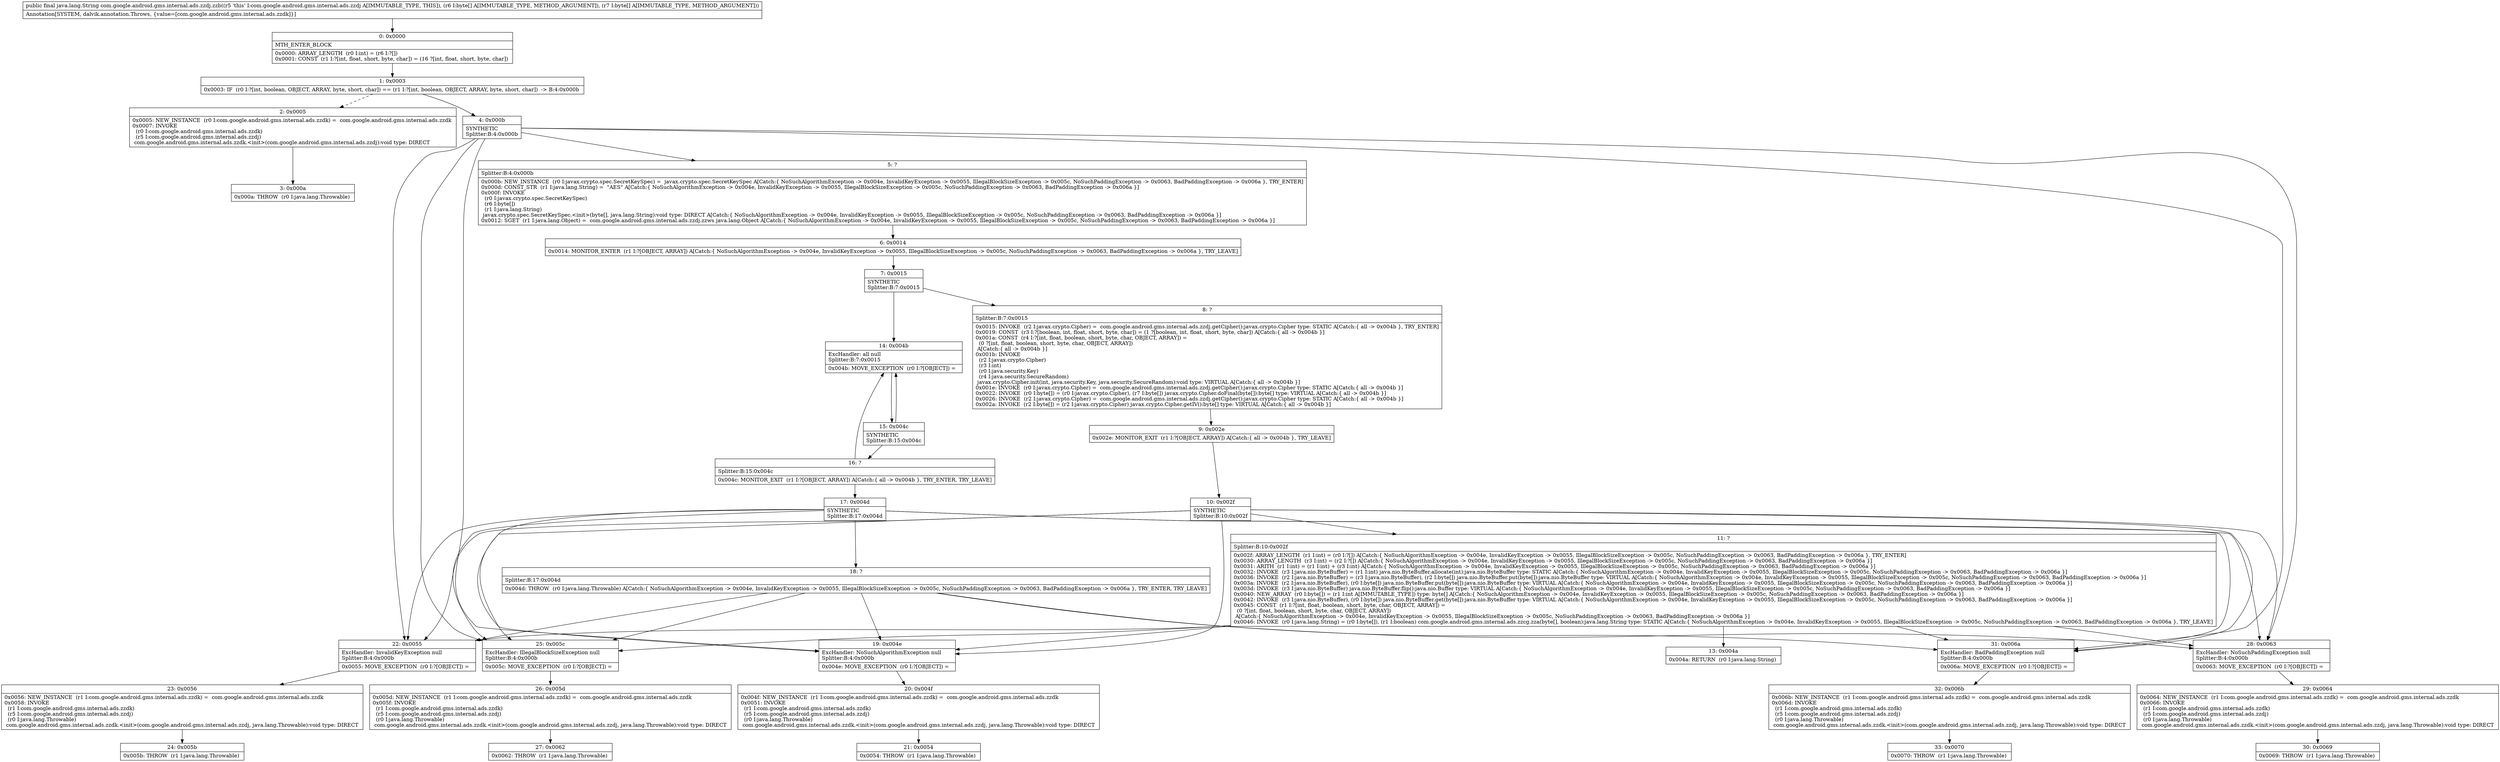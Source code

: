 digraph "CFG forcom.google.android.gms.internal.ads.zzdj.zzb([B[B)Ljava\/lang\/String;" {
Node_0 [shape=record,label="{0\:\ 0x0000|MTH_ENTER_BLOCK\l|0x0000: ARRAY_LENGTH  (r0 I:int) = (r6 I:?[]) \l0x0001: CONST  (r1 I:?[int, float, short, byte, char]) = (16 ?[int, float, short, byte, char]) \l}"];
Node_1 [shape=record,label="{1\:\ 0x0003|0x0003: IF  (r0 I:?[int, boolean, OBJECT, ARRAY, byte, short, char]) == (r1 I:?[int, boolean, OBJECT, ARRAY, byte, short, char])  \-\> B:4:0x000b \l}"];
Node_2 [shape=record,label="{2\:\ 0x0005|0x0005: NEW_INSTANCE  (r0 I:com.google.android.gms.internal.ads.zzdk) =  com.google.android.gms.internal.ads.zzdk \l0x0007: INVOKE  \l  (r0 I:com.google.android.gms.internal.ads.zzdk)\l  (r5 I:com.google.android.gms.internal.ads.zzdj)\l com.google.android.gms.internal.ads.zzdk.\<init\>(com.google.android.gms.internal.ads.zzdj):void type: DIRECT \l}"];
Node_3 [shape=record,label="{3\:\ 0x000a|0x000a: THROW  (r0 I:java.lang.Throwable) \l}"];
Node_4 [shape=record,label="{4\:\ 0x000b|SYNTHETIC\lSplitter:B:4:0x000b\l}"];
Node_5 [shape=record,label="{5\:\ ?|Splitter:B:4:0x000b\l|0x000b: NEW_INSTANCE  (r0 I:javax.crypto.spec.SecretKeySpec) =  javax.crypto.spec.SecretKeySpec A[Catch:\{ NoSuchAlgorithmException \-\> 0x004e, InvalidKeyException \-\> 0x0055, IllegalBlockSizeException \-\> 0x005c, NoSuchPaddingException \-\> 0x0063, BadPaddingException \-\> 0x006a \}, TRY_ENTER]\l0x000d: CONST_STR  (r1 I:java.lang.String) =  \"AES\" A[Catch:\{ NoSuchAlgorithmException \-\> 0x004e, InvalidKeyException \-\> 0x0055, IllegalBlockSizeException \-\> 0x005c, NoSuchPaddingException \-\> 0x0063, BadPaddingException \-\> 0x006a \}]\l0x000f: INVOKE  \l  (r0 I:javax.crypto.spec.SecretKeySpec)\l  (r6 I:byte[])\l  (r1 I:java.lang.String)\l javax.crypto.spec.SecretKeySpec.\<init\>(byte[], java.lang.String):void type: DIRECT A[Catch:\{ NoSuchAlgorithmException \-\> 0x004e, InvalidKeyException \-\> 0x0055, IllegalBlockSizeException \-\> 0x005c, NoSuchPaddingException \-\> 0x0063, BadPaddingException \-\> 0x006a \}]\l0x0012: SGET  (r1 I:java.lang.Object) =  com.google.android.gms.internal.ads.zzdj.zzws java.lang.Object A[Catch:\{ NoSuchAlgorithmException \-\> 0x004e, InvalidKeyException \-\> 0x0055, IllegalBlockSizeException \-\> 0x005c, NoSuchPaddingException \-\> 0x0063, BadPaddingException \-\> 0x006a \}]\l}"];
Node_6 [shape=record,label="{6\:\ 0x0014|0x0014: MONITOR_ENTER  (r1 I:?[OBJECT, ARRAY]) A[Catch:\{ NoSuchAlgorithmException \-\> 0x004e, InvalidKeyException \-\> 0x0055, IllegalBlockSizeException \-\> 0x005c, NoSuchPaddingException \-\> 0x0063, BadPaddingException \-\> 0x006a \}, TRY_LEAVE]\l}"];
Node_7 [shape=record,label="{7\:\ 0x0015|SYNTHETIC\lSplitter:B:7:0x0015\l}"];
Node_8 [shape=record,label="{8\:\ ?|Splitter:B:7:0x0015\l|0x0015: INVOKE  (r2 I:javax.crypto.Cipher) =  com.google.android.gms.internal.ads.zzdj.getCipher():javax.crypto.Cipher type: STATIC A[Catch:\{ all \-\> 0x004b \}, TRY_ENTER]\l0x0019: CONST  (r3 I:?[boolean, int, float, short, byte, char]) = (1 ?[boolean, int, float, short, byte, char]) A[Catch:\{ all \-\> 0x004b \}]\l0x001a: CONST  (r4 I:?[int, float, boolean, short, byte, char, OBJECT, ARRAY]) = \l  (0 ?[int, float, boolean, short, byte, char, OBJECT, ARRAY])\l A[Catch:\{ all \-\> 0x004b \}]\l0x001b: INVOKE  \l  (r2 I:javax.crypto.Cipher)\l  (r3 I:int)\l  (r0 I:java.security.Key)\l  (r4 I:java.security.SecureRandom)\l javax.crypto.Cipher.init(int, java.security.Key, java.security.SecureRandom):void type: VIRTUAL A[Catch:\{ all \-\> 0x004b \}]\l0x001e: INVOKE  (r0 I:javax.crypto.Cipher) =  com.google.android.gms.internal.ads.zzdj.getCipher():javax.crypto.Cipher type: STATIC A[Catch:\{ all \-\> 0x004b \}]\l0x0022: INVOKE  (r0 I:byte[]) = (r0 I:javax.crypto.Cipher), (r7 I:byte[]) javax.crypto.Cipher.doFinal(byte[]):byte[] type: VIRTUAL A[Catch:\{ all \-\> 0x004b \}]\l0x0026: INVOKE  (r2 I:javax.crypto.Cipher) =  com.google.android.gms.internal.ads.zzdj.getCipher():javax.crypto.Cipher type: STATIC A[Catch:\{ all \-\> 0x004b \}]\l0x002a: INVOKE  (r2 I:byte[]) = (r2 I:javax.crypto.Cipher) javax.crypto.Cipher.getIV():byte[] type: VIRTUAL A[Catch:\{ all \-\> 0x004b \}]\l}"];
Node_9 [shape=record,label="{9\:\ 0x002e|0x002e: MONITOR_EXIT  (r1 I:?[OBJECT, ARRAY]) A[Catch:\{ all \-\> 0x004b \}, TRY_LEAVE]\l}"];
Node_10 [shape=record,label="{10\:\ 0x002f|SYNTHETIC\lSplitter:B:10:0x002f\l}"];
Node_11 [shape=record,label="{11\:\ ?|Splitter:B:10:0x002f\l|0x002f: ARRAY_LENGTH  (r1 I:int) = (r0 I:?[]) A[Catch:\{ NoSuchAlgorithmException \-\> 0x004e, InvalidKeyException \-\> 0x0055, IllegalBlockSizeException \-\> 0x005c, NoSuchPaddingException \-\> 0x0063, BadPaddingException \-\> 0x006a \}, TRY_ENTER]\l0x0030: ARRAY_LENGTH  (r3 I:int) = (r2 I:?[]) A[Catch:\{ NoSuchAlgorithmException \-\> 0x004e, InvalidKeyException \-\> 0x0055, IllegalBlockSizeException \-\> 0x005c, NoSuchPaddingException \-\> 0x0063, BadPaddingException \-\> 0x006a \}]\l0x0031: ARITH  (r1 I:int) = (r1 I:int) + (r3 I:int) A[Catch:\{ NoSuchAlgorithmException \-\> 0x004e, InvalidKeyException \-\> 0x0055, IllegalBlockSizeException \-\> 0x005c, NoSuchPaddingException \-\> 0x0063, BadPaddingException \-\> 0x006a \}]\l0x0032: INVOKE  (r3 I:java.nio.ByteBuffer) = (r1 I:int) java.nio.ByteBuffer.allocate(int):java.nio.ByteBuffer type: STATIC A[Catch:\{ NoSuchAlgorithmException \-\> 0x004e, InvalidKeyException \-\> 0x0055, IllegalBlockSizeException \-\> 0x005c, NoSuchPaddingException \-\> 0x0063, BadPaddingException \-\> 0x006a \}]\l0x0036: INVOKE  (r2 I:java.nio.ByteBuffer) = (r3 I:java.nio.ByteBuffer), (r2 I:byte[]) java.nio.ByteBuffer.put(byte[]):java.nio.ByteBuffer type: VIRTUAL A[Catch:\{ NoSuchAlgorithmException \-\> 0x004e, InvalidKeyException \-\> 0x0055, IllegalBlockSizeException \-\> 0x005c, NoSuchPaddingException \-\> 0x0063, BadPaddingException \-\> 0x006a \}]\l0x003a: INVOKE  (r2 I:java.nio.ByteBuffer), (r0 I:byte[]) java.nio.ByteBuffer.put(byte[]):java.nio.ByteBuffer type: VIRTUAL A[Catch:\{ NoSuchAlgorithmException \-\> 0x004e, InvalidKeyException \-\> 0x0055, IllegalBlockSizeException \-\> 0x005c, NoSuchPaddingException \-\> 0x0063, BadPaddingException \-\> 0x006a \}]\l0x003d: INVOKE  (r3 I:java.nio.ByteBuffer) java.nio.ByteBuffer.flip():java.nio.Buffer type: VIRTUAL A[Catch:\{ NoSuchAlgorithmException \-\> 0x004e, InvalidKeyException \-\> 0x0055, IllegalBlockSizeException \-\> 0x005c, NoSuchPaddingException \-\> 0x0063, BadPaddingException \-\> 0x006a \}]\l0x0040: NEW_ARRAY  (r0 I:byte[]) = (r1 I:int A[IMMUTABLE_TYPE]) type: byte[] A[Catch:\{ NoSuchAlgorithmException \-\> 0x004e, InvalidKeyException \-\> 0x0055, IllegalBlockSizeException \-\> 0x005c, NoSuchPaddingException \-\> 0x0063, BadPaddingException \-\> 0x006a \}]\l0x0042: INVOKE  (r3 I:java.nio.ByteBuffer), (r0 I:byte[]) java.nio.ByteBuffer.get(byte[]):java.nio.ByteBuffer type: VIRTUAL A[Catch:\{ NoSuchAlgorithmException \-\> 0x004e, InvalidKeyException \-\> 0x0055, IllegalBlockSizeException \-\> 0x005c, NoSuchPaddingException \-\> 0x0063, BadPaddingException \-\> 0x006a \}]\l0x0045: CONST  (r1 I:?[int, float, boolean, short, byte, char, OBJECT, ARRAY]) = \l  (0 ?[int, float, boolean, short, byte, char, OBJECT, ARRAY])\l A[Catch:\{ NoSuchAlgorithmException \-\> 0x004e, InvalidKeyException \-\> 0x0055, IllegalBlockSizeException \-\> 0x005c, NoSuchPaddingException \-\> 0x0063, BadPaddingException \-\> 0x006a \}]\l0x0046: INVOKE  (r0 I:java.lang.String) = (r0 I:byte[]), (r1 I:boolean) com.google.android.gms.internal.ads.zzcg.zza(byte[], boolean):java.lang.String type: STATIC A[Catch:\{ NoSuchAlgorithmException \-\> 0x004e, InvalidKeyException \-\> 0x0055, IllegalBlockSizeException \-\> 0x005c, NoSuchPaddingException \-\> 0x0063, BadPaddingException \-\> 0x006a \}, TRY_LEAVE]\l}"];
Node_13 [shape=record,label="{13\:\ 0x004a|0x004a: RETURN  (r0 I:java.lang.String) \l}"];
Node_14 [shape=record,label="{14\:\ 0x004b|ExcHandler: all null\lSplitter:B:7:0x0015\l|0x004b: MOVE_EXCEPTION  (r0 I:?[OBJECT]) =  \l}"];
Node_15 [shape=record,label="{15\:\ 0x004c|SYNTHETIC\lSplitter:B:15:0x004c\l}"];
Node_16 [shape=record,label="{16\:\ ?|Splitter:B:15:0x004c\l|0x004c: MONITOR_EXIT  (r1 I:?[OBJECT, ARRAY]) A[Catch:\{ all \-\> 0x004b \}, TRY_ENTER, TRY_LEAVE]\l}"];
Node_17 [shape=record,label="{17\:\ 0x004d|SYNTHETIC\lSplitter:B:17:0x004d\l}"];
Node_18 [shape=record,label="{18\:\ ?|Splitter:B:17:0x004d\l|0x004d: THROW  (r0 I:java.lang.Throwable) A[Catch:\{ NoSuchAlgorithmException \-\> 0x004e, InvalidKeyException \-\> 0x0055, IllegalBlockSizeException \-\> 0x005c, NoSuchPaddingException \-\> 0x0063, BadPaddingException \-\> 0x006a \}, TRY_ENTER, TRY_LEAVE]\l}"];
Node_19 [shape=record,label="{19\:\ 0x004e|ExcHandler: NoSuchAlgorithmException null\lSplitter:B:4:0x000b\l|0x004e: MOVE_EXCEPTION  (r0 I:?[OBJECT]) =  \l}"];
Node_20 [shape=record,label="{20\:\ 0x004f|0x004f: NEW_INSTANCE  (r1 I:com.google.android.gms.internal.ads.zzdk) =  com.google.android.gms.internal.ads.zzdk \l0x0051: INVOKE  \l  (r1 I:com.google.android.gms.internal.ads.zzdk)\l  (r5 I:com.google.android.gms.internal.ads.zzdj)\l  (r0 I:java.lang.Throwable)\l com.google.android.gms.internal.ads.zzdk.\<init\>(com.google.android.gms.internal.ads.zzdj, java.lang.Throwable):void type: DIRECT \l}"];
Node_21 [shape=record,label="{21\:\ 0x0054|0x0054: THROW  (r1 I:java.lang.Throwable) \l}"];
Node_22 [shape=record,label="{22\:\ 0x0055|ExcHandler: InvalidKeyException null\lSplitter:B:4:0x000b\l|0x0055: MOVE_EXCEPTION  (r0 I:?[OBJECT]) =  \l}"];
Node_23 [shape=record,label="{23\:\ 0x0056|0x0056: NEW_INSTANCE  (r1 I:com.google.android.gms.internal.ads.zzdk) =  com.google.android.gms.internal.ads.zzdk \l0x0058: INVOKE  \l  (r1 I:com.google.android.gms.internal.ads.zzdk)\l  (r5 I:com.google.android.gms.internal.ads.zzdj)\l  (r0 I:java.lang.Throwable)\l com.google.android.gms.internal.ads.zzdk.\<init\>(com.google.android.gms.internal.ads.zzdj, java.lang.Throwable):void type: DIRECT \l}"];
Node_24 [shape=record,label="{24\:\ 0x005b|0x005b: THROW  (r1 I:java.lang.Throwable) \l}"];
Node_25 [shape=record,label="{25\:\ 0x005c|ExcHandler: IllegalBlockSizeException null\lSplitter:B:4:0x000b\l|0x005c: MOVE_EXCEPTION  (r0 I:?[OBJECT]) =  \l}"];
Node_26 [shape=record,label="{26\:\ 0x005d|0x005d: NEW_INSTANCE  (r1 I:com.google.android.gms.internal.ads.zzdk) =  com.google.android.gms.internal.ads.zzdk \l0x005f: INVOKE  \l  (r1 I:com.google.android.gms.internal.ads.zzdk)\l  (r5 I:com.google.android.gms.internal.ads.zzdj)\l  (r0 I:java.lang.Throwable)\l com.google.android.gms.internal.ads.zzdk.\<init\>(com.google.android.gms.internal.ads.zzdj, java.lang.Throwable):void type: DIRECT \l}"];
Node_27 [shape=record,label="{27\:\ 0x0062|0x0062: THROW  (r1 I:java.lang.Throwable) \l}"];
Node_28 [shape=record,label="{28\:\ 0x0063|ExcHandler: NoSuchPaddingException null\lSplitter:B:4:0x000b\l|0x0063: MOVE_EXCEPTION  (r0 I:?[OBJECT]) =  \l}"];
Node_29 [shape=record,label="{29\:\ 0x0064|0x0064: NEW_INSTANCE  (r1 I:com.google.android.gms.internal.ads.zzdk) =  com.google.android.gms.internal.ads.zzdk \l0x0066: INVOKE  \l  (r1 I:com.google.android.gms.internal.ads.zzdk)\l  (r5 I:com.google.android.gms.internal.ads.zzdj)\l  (r0 I:java.lang.Throwable)\l com.google.android.gms.internal.ads.zzdk.\<init\>(com.google.android.gms.internal.ads.zzdj, java.lang.Throwable):void type: DIRECT \l}"];
Node_30 [shape=record,label="{30\:\ 0x0069|0x0069: THROW  (r1 I:java.lang.Throwable) \l}"];
Node_31 [shape=record,label="{31\:\ 0x006a|ExcHandler: BadPaddingException null\lSplitter:B:4:0x000b\l|0x006a: MOVE_EXCEPTION  (r0 I:?[OBJECT]) =  \l}"];
Node_32 [shape=record,label="{32\:\ 0x006b|0x006b: NEW_INSTANCE  (r1 I:com.google.android.gms.internal.ads.zzdk) =  com.google.android.gms.internal.ads.zzdk \l0x006d: INVOKE  \l  (r1 I:com.google.android.gms.internal.ads.zzdk)\l  (r5 I:com.google.android.gms.internal.ads.zzdj)\l  (r0 I:java.lang.Throwable)\l com.google.android.gms.internal.ads.zzdk.\<init\>(com.google.android.gms.internal.ads.zzdj, java.lang.Throwable):void type: DIRECT \l}"];
Node_33 [shape=record,label="{33\:\ 0x0070|0x0070: THROW  (r1 I:java.lang.Throwable) \l}"];
MethodNode[shape=record,label="{public final java.lang.String com.google.android.gms.internal.ads.zzdj.zzb((r5 'this' I:com.google.android.gms.internal.ads.zzdj A[IMMUTABLE_TYPE, THIS]), (r6 I:byte[] A[IMMUTABLE_TYPE, METHOD_ARGUMENT]), (r7 I:byte[] A[IMMUTABLE_TYPE, METHOD_ARGUMENT]))  | Annotation[SYSTEM, dalvik.annotation.Throws, \{value=[com.google.android.gms.internal.ads.zzdk]\}]\l}"];
MethodNode -> Node_0;
Node_0 -> Node_1;
Node_1 -> Node_2[style=dashed];
Node_1 -> Node_4;
Node_2 -> Node_3;
Node_4 -> Node_5;
Node_4 -> Node_19;
Node_4 -> Node_22;
Node_4 -> Node_25;
Node_4 -> Node_28;
Node_4 -> Node_31;
Node_5 -> Node_6;
Node_6 -> Node_7;
Node_7 -> Node_8;
Node_7 -> Node_14;
Node_8 -> Node_9;
Node_9 -> Node_10;
Node_10 -> Node_11;
Node_10 -> Node_19;
Node_10 -> Node_22;
Node_10 -> Node_25;
Node_10 -> Node_28;
Node_10 -> Node_31;
Node_11 -> Node_19;
Node_11 -> Node_22;
Node_11 -> Node_25;
Node_11 -> Node_28;
Node_11 -> Node_31;
Node_11 -> Node_13;
Node_14 -> Node_15;
Node_15 -> Node_16;
Node_15 -> Node_14;
Node_16 -> Node_17;
Node_16 -> Node_14;
Node_17 -> Node_18;
Node_17 -> Node_19;
Node_17 -> Node_22;
Node_17 -> Node_25;
Node_17 -> Node_28;
Node_17 -> Node_31;
Node_18 -> Node_19;
Node_18 -> Node_22;
Node_18 -> Node_25;
Node_18 -> Node_28;
Node_18 -> Node_31;
Node_19 -> Node_20;
Node_20 -> Node_21;
Node_22 -> Node_23;
Node_23 -> Node_24;
Node_25 -> Node_26;
Node_26 -> Node_27;
Node_28 -> Node_29;
Node_29 -> Node_30;
Node_31 -> Node_32;
Node_32 -> Node_33;
}

